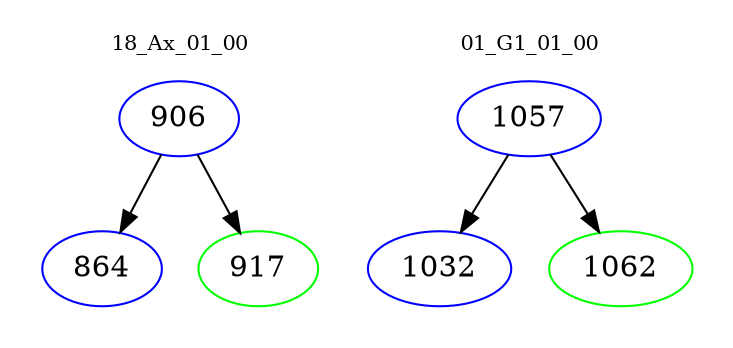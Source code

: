 digraph{
subgraph cluster_0 {
color = white
label = "18_Ax_01_00";
fontsize=10;
T0_906 [label="906", color="blue"]
T0_906 -> T0_864 [color="black"]
T0_864 [label="864", color="blue"]
T0_906 -> T0_917 [color="black"]
T0_917 [label="917", color="green"]
}
subgraph cluster_1 {
color = white
label = "01_G1_01_00";
fontsize=10;
T1_1057 [label="1057", color="blue"]
T1_1057 -> T1_1032 [color="black"]
T1_1032 [label="1032", color="blue"]
T1_1057 -> T1_1062 [color="black"]
T1_1062 [label="1062", color="green"]
}
}
